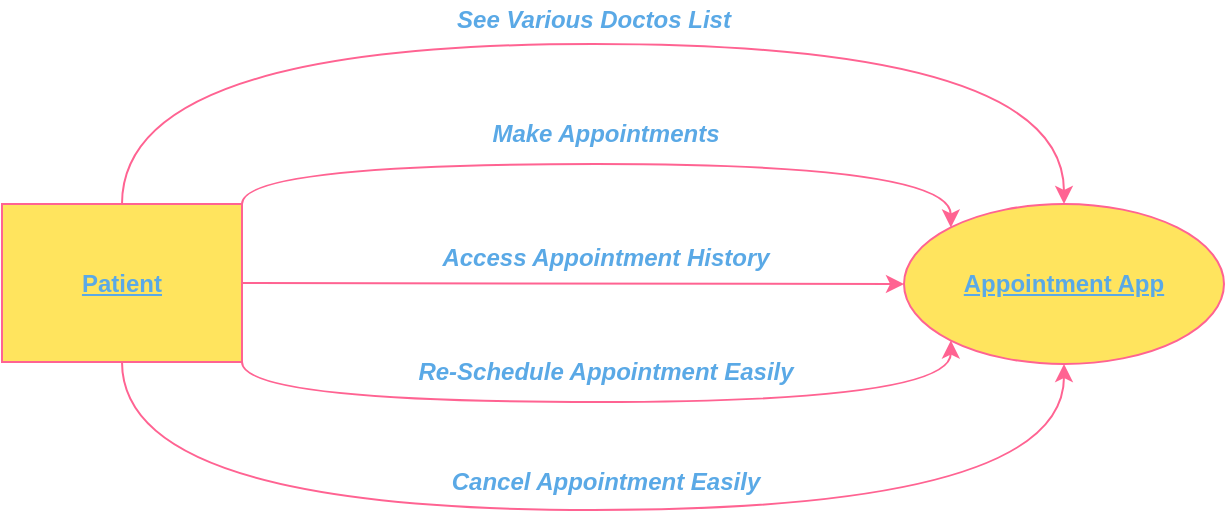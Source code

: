 <mxfile>
    <diagram id="k7lZOzMMDisJnmtHM1oB" name="Page-1">
        <mxGraphModel dx="965" dy="676" grid="0" gridSize="10" guides="1" tooltips="1" connect="1" arrows="1" fold="1" page="0" pageScale="1" pageWidth="850" pageHeight="1100" background="#ffffff" math="0" shadow="0">
            <root>
                <mxCell id="0"/>
                <mxCell id="1" parent="0"/>
                <mxCell id="3" style="edgeStyle=orthogonalEdgeStyle;orthogonalLoop=1;jettySize=auto;html=1;exitX=0.5;exitY=0;exitDx=0;exitDy=0;entryX=0.5;entryY=0;entryDx=0;entryDy=0;strokeColor=#FF6392;fontColor=#5AA9E6;curved=1;" parent="1" source="2" target="2" edge="1">
                    <mxGeometry relative="1" as="geometry">
                        <mxPoint x="480" y="120" as="targetPoint"/>
                    </mxGeometry>
                </mxCell>
                <mxCell id="2" value="Appointment App" style="ellipse;whiteSpace=wrap;html=1;fontStyle=5;fillColor=#FFE45E;strokeColor=#FF6392;fontColor=#5AA9E6;" parent="1" vertex="1">
                    <mxGeometry x="504" y="313" width="160" height="80" as="geometry"/>
                </mxCell>
                <mxCell id="37" style="edgeStyle=orthogonalEdgeStyle;orthogonalLoop=1;jettySize=auto;html=1;exitX=0.5;exitY=0;exitDx=0;exitDy=0;entryX=0.5;entryY=0;entryDx=0;entryDy=0;strokeColor=#FF6392;fontColor=#5AA9E6;curved=1;" parent="1" source="5" target="2" edge="1">
                    <mxGeometry relative="1" as="geometry">
                        <Array as="points">
                            <mxPoint x="113" y="233"/>
                            <mxPoint x="584" y="233"/>
                        </Array>
                    </mxGeometry>
                </mxCell>
                <mxCell id="38" style="edgeStyle=orthogonalEdgeStyle;orthogonalLoop=1;jettySize=auto;html=1;exitX=1;exitY=0;exitDx=0;exitDy=0;entryX=0;entryY=0;entryDx=0;entryDy=0;strokeColor=#FF6392;fontColor=#5AA9E6;curved=1;" parent="1" source="5" target="2" edge="1">
                    <mxGeometry relative="1" as="geometry">
                        <Array as="points">
                            <mxPoint x="173" y="293"/>
                            <mxPoint x="527" y="293"/>
                        </Array>
                    </mxGeometry>
                </mxCell>
                <mxCell id="39" style="edgeStyle=orthogonalEdgeStyle;orthogonalLoop=1;jettySize=auto;html=1;exitX=1;exitY=0.5;exitDx=0;exitDy=0;entryX=0;entryY=0.5;entryDx=0;entryDy=0;strokeColor=#FF6392;fontColor=#5AA9E6;curved=1;" parent="1" source="5" target="2" edge="1">
                    <mxGeometry relative="1" as="geometry"/>
                </mxCell>
                <mxCell id="41" style="edgeStyle=orthogonalEdgeStyle;orthogonalLoop=1;jettySize=auto;html=1;exitX=1;exitY=1;exitDx=0;exitDy=0;entryX=0;entryY=1;entryDx=0;entryDy=0;strokeColor=#FF6392;fontColor=#5AA9E6;curved=1;" parent="1" source="5" target="2" edge="1">
                    <mxGeometry relative="1" as="geometry">
                        <Array as="points">
                            <mxPoint x="173" y="412"/>
                            <mxPoint x="527" y="412"/>
                        </Array>
                    </mxGeometry>
                </mxCell>
                <mxCell id="43" style="edgeStyle=orthogonalEdgeStyle;orthogonalLoop=1;jettySize=auto;html=1;exitX=0.5;exitY=1;exitDx=0;exitDy=0;entryX=0.5;entryY=1;entryDx=0;entryDy=0;strokeColor=#FF6392;fontColor=#5AA9E6;curved=1;" parent="1" source="5" target="2" edge="1">
                    <mxGeometry relative="1" as="geometry">
                        <Array as="points">
                            <mxPoint x="113" y="466"/>
                            <mxPoint x="584" y="466"/>
                        </Array>
                    </mxGeometry>
                </mxCell>
                <mxCell id="5" value="Patient" style="whiteSpace=wrap;html=1;fontStyle=5;fillColor=#FFE45E;strokeColor=#FF6392;fontColor=#5AA9E6;" parent="1" vertex="1">
                    <mxGeometry x="53" y="313" width="120" height="79" as="geometry"/>
                </mxCell>
                <mxCell id="14" value="Make Appointments" style="text;html=1;align=center;verticalAlign=middle;whiteSpace=wrap;rotation=0;fontStyle=3;fontColor=#5AA9E6;" parent="1" vertex="1">
                    <mxGeometry x="275" y="263" width="160" height="30" as="geometry"/>
                </mxCell>
                <mxCell id="32" value="Access Appointment History" style="text;html=1;strokeColor=none;fillColor=none;align=center;verticalAlign=middle;whiteSpace=wrap;rotation=0;fontStyle=3;fontColor=#5AA9E6;" parent="1" vertex="1">
                    <mxGeometry x="258" y="330" width="194" height="20" as="geometry"/>
                </mxCell>
                <mxCell id="35" value="See Various Doctos List" style="text;html=1;strokeColor=none;fillColor=none;align=center;verticalAlign=middle;whiteSpace=wrap;rotation=0;fontStyle=3;fontColor=#5AA9E6;" parent="1" vertex="1">
                    <mxGeometry x="214" y="211" width="270" height="20" as="geometry"/>
                </mxCell>
                <mxCell id="42" value="Re-Schedule Appointment Easily" style="text;html=1;strokeColor=none;fillColor=none;align=center;verticalAlign=middle;whiteSpace=wrap;fontStyle=3;fontColor=#5AA9E6;" parent="1" vertex="1">
                    <mxGeometry x="221" y="387" width="268" height="20" as="geometry"/>
                </mxCell>
                <mxCell id="44" value="Cancel Appointment Easily" style="text;html=1;strokeColor=none;fillColor=none;align=center;verticalAlign=middle;whiteSpace=wrap;fontStyle=3;fontColor=#5AA9E6;" parent="1" vertex="1">
                    <mxGeometry x="221" y="442" width="268" height="20" as="geometry"/>
                </mxCell>
            </root>
        </mxGraphModel>
    </diagram>
</mxfile>